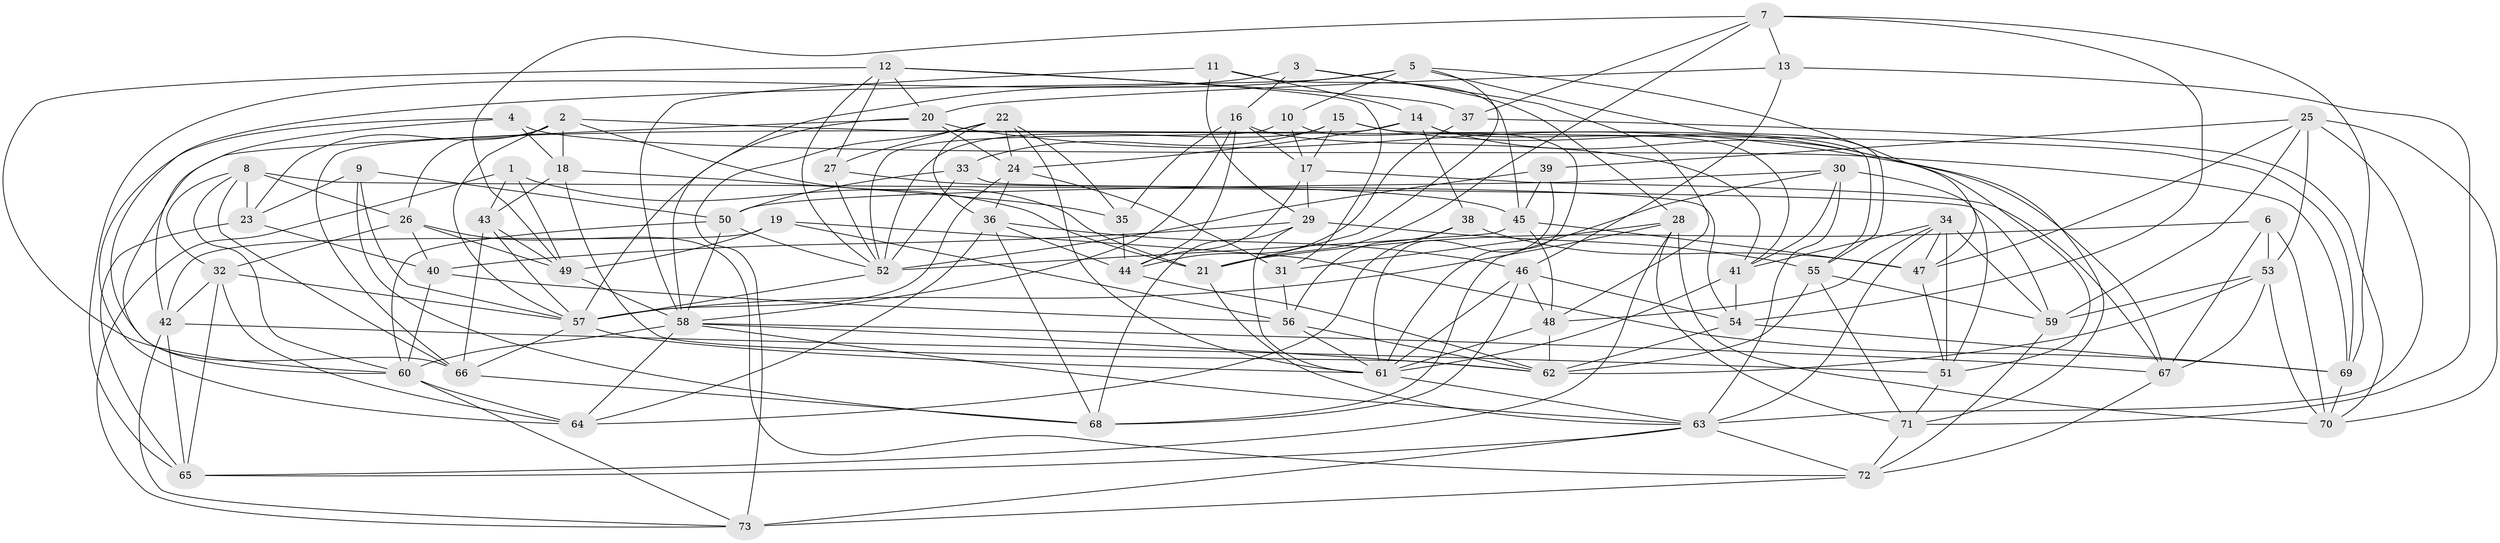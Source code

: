 // original degree distribution, {4: 1.0}
// Generated by graph-tools (version 1.1) at 2025/26/03/09/25 03:26:54]
// undirected, 73 vertices, 211 edges
graph export_dot {
graph [start="1"]
  node [color=gray90,style=filled];
  1;
  2;
  3;
  4;
  5;
  6;
  7;
  8;
  9;
  10;
  11;
  12;
  13;
  14;
  15;
  16;
  17;
  18;
  19;
  20;
  21;
  22;
  23;
  24;
  25;
  26;
  27;
  28;
  29;
  30;
  31;
  32;
  33;
  34;
  35;
  36;
  37;
  38;
  39;
  40;
  41;
  42;
  43;
  44;
  45;
  46;
  47;
  48;
  49;
  50;
  51;
  52;
  53;
  54;
  55;
  56;
  57;
  58;
  59;
  60;
  61;
  62;
  63;
  64;
  65;
  66;
  67;
  68;
  69;
  70;
  71;
  72;
  73;
  1 -- 21 [weight=1.0];
  1 -- 43 [weight=1.0];
  1 -- 49 [weight=1.0];
  1 -- 73 [weight=1.0];
  2 -- 18 [weight=1.0];
  2 -- 21 [weight=1.0];
  2 -- 23 [weight=1.0];
  2 -- 26 [weight=1.0];
  2 -- 57 [weight=1.0];
  2 -- 69 [weight=1.0];
  3 -- 16 [weight=1.0];
  3 -- 28 [weight=1.0];
  3 -- 48 [weight=1.0];
  3 -- 65 [weight=1.0];
  4 -- 18 [weight=1.0];
  4 -- 42 [weight=1.0];
  4 -- 64 [weight=1.0];
  4 -- 69 [weight=1.0];
  5 -- 10 [weight=1.0];
  5 -- 21 [weight=1.0];
  5 -- 47 [weight=1.0];
  5 -- 55 [weight=1.0];
  5 -- 58 [weight=1.0];
  5 -- 66 [weight=1.0];
  6 -- 21 [weight=1.0];
  6 -- 53 [weight=1.0];
  6 -- 67 [weight=1.0];
  6 -- 70 [weight=1.0];
  7 -- 13 [weight=1.0];
  7 -- 21 [weight=1.0];
  7 -- 37 [weight=1.0];
  7 -- 49 [weight=1.0];
  7 -- 54 [weight=1.0];
  7 -- 69 [weight=1.0];
  8 -- 23 [weight=1.0];
  8 -- 26 [weight=1.0];
  8 -- 32 [weight=1.0];
  8 -- 59 [weight=3.0];
  8 -- 60 [weight=1.0];
  8 -- 66 [weight=1.0];
  9 -- 23 [weight=1.0];
  9 -- 50 [weight=1.0];
  9 -- 57 [weight=1.0];
  9 -- 68 [weight=1.0];
  10 -- 17 [weight=1.0];
  10 -- 52 [weight=1.0];
  10 -- 61 [weight=1.0];
  11 -- 14 [weight=1.0];
  11 -- 29 [weight=1.0];
  11 -- 45 [weight=1.0];
  11 -- 58 [weight=1.0];
  12 -- 20 [weight=1.0];
  12 -- 27 [weight=1.0];
  12 -- 31 [weight=1.0];
  12 -- 37 [weight=1.0];
  12 -- 52 [weight=1.0];
  12 -- 60 [weight=1.0];
  13 -- 20 [weight=1.0];
  13 -- 46 [weight=1.0];
  13 -- 71 [weight=1.0];
  14 -- 24 [weight=1.0];
  14 -- 38 [weight=1.0];
  14 -- 41 [weight=1.0];
  14 -- 51 [weight=1.0];
  14 -- 66 [weight=1.0];
  15 -- 17 [weight=1.0];
  15 -- 33 [weight=1.0];
  15 -- 52 [weight=2.0];
  15 -- 55 [weight=1.0];
  15 -- 71 [weight=1.0];
  16 -- 17 [weight=1.0];
  16 -- 35 [weight=1.0];
  16 -- 41 [weight=1.0];
  16 -- 44 [weight=1.0];
  16 -- 58 [weight=1.0];
  17 -- 29 [weight=1.0];
  17 -- 44 [weight=1.0];
  17 -- 67 [weight=1.0];
  18 -- 35 [weight=1.0];
  18 -- 43 [weight=2.0];
  18 -- 62 [weight=1.0];
  19 -- 42 [weight=1.0];
  19 -- 49 [weight=1.0];
  19 -- 56 [weight=1.0];
  19 -- 69 [weight=1.0];
  20 -- 24 [weight=1.0];
  20 -- 57 [weight=1.0];
  20 -- 60 [weight=1.0];
  20 -- 67 [weight=1.0];
  21 -- 63 [weight=1.0];
  22 -- 24 [weight=1.0];
  22 -- 27 [weight=1.0];
  22 -- 35 [weight=1.0];
  22 -- 36 [weight=1.0];
  22 -- 61 [weight=1.0];
  22 -- 73 [weight=1.0];
  23 -- 40 [weight=2.0];
  23 -- 65 [weight=1.0];
  24 -- 31 [weight=1.0];
  24 -- 36 [weight=1.0];
  24 -- 57 [weight=1.0];
  25 -- 39 [weight=1.0];
  25 -- 47 [weight=1.0];
  25 -- 53 [weight=1.0];
  25 -- 59 [weight=1.0];
  25 -- 63 [weight=1.0];
  25 -- 70 [weight=1.0];
  26 -- 32 [weight=1.0];
  26 -- 40 [weight=1.0];
  26 -- 49 [weight=1.0];
  26 -- 72 [weight=1.0];
  27 -- 45 [weight=1.0];
  27 -- 52 [weight=1.0];
  28 -- 31 [weight=1.0];
  28 -- 57 [weight=1.0];
  28 -- 65 [weight=1.0];
  28 -- 70 [weight=1.0];
  28 -- 71 [weight=1.0];
  29 -- 40 [weight=1.0];
  29 -- 55 [weight=1.0];
  29 -- 61 [weight=1.0];
  29 -- 68 [weight=1.0];
  30 -- 41 [weight=1.0];
  30 -- 50 [weight=1.0];
  30 -- 51 [weight=1.0];
  30 -- 63 [weight=2.0];
  30 -- 68 [weight=1.0];
  31 -- 56 [weight=1.0];
  32 -- 42 [weight=1.0];
  32 -- 57 [weight=1.0];
  32 -- 64 [weight=1.0];
  32 -- 65 [weight=1.0];
  33 -- 50 [weight=1.0];
  33 -- 52 [weight=1.0];
  33 -- 54 [weight=1.0];
  34 -- 41 [weight=1.0];
  34 -- 47 [weight=1.0];
  34 -- 48 [weight=1.0];
  34 -- 51 [weight=1.0];
  34 -- 59 [weight=1.0];
  34 -- 63 [weight=1.0];
  35 -- 44 [weight=1.0];
  36 -- 44 [weight=1.0];
  36 -- 46 [weight=1.0];
  36 -- 64 [weight=1.0];
  36 -- 68 [weight=1.0];
  37 -- 44 [weight=1.0];
  37 -- 70 [weight=1.0];
  38 -- 47 [weight=1.0];
  38 -- 56 [weight=1.0];
  38 -- 64 [weight=1.0];
  39 -- 45 [weight=1.0];
  39 -- 52 [weight=1.0];
  39 -- 61 [weight=1.0];
  40 -- 56 [weight=1.0];
  40 -- 60 [weight=1.0];
  41 -- 54 [weight=1.0];
  41 -- 61 [weight=1.0];
  42 -- 51 [weight=1.0];
  42 -- 65 [weight=1.0];
  42 -- 73 [weight=1.0];
  43 -- 49 [weight=1.0];
  43 -- 57 [weight=1.0];
  43 -- 66 [weight=1.0];
  44 -- 62 [weight=1.0];
  45 -- 47 [weight=1.0];
  45 -- 48 [weight=1.0];
  45 -- 52 [weight=1.0];
  46 -- 48 [weight=1.0];
  46 -- 54 [weight=1.0];
  46 -- 61 [weight=1.0];
  46 -- 68 [weight=1.0];
  47 -- 51 [weight=1.0];
  48 -- 61 [weight=1.0];
  48 -- 62 [weight=1.0];
  49 -- 58 [weight=1.0];
  50 -- 52 [weight=1.0];
  50 -- 58 [weight=1.0];
  50 -- 60 [weight=1.0];
  51 -- 71 [weight=1.0];
  52 -- 57 [weight=1.0];
  53 -- 59 [weight=1.0];
  53 -- 62 [weight=1.0];
  53 -- 67 [weight=1.0];
  53 -- 70 [weight=1.0];
  54 -- 62 [weight=1.0];
  54 -- 69 [weight=1.0];
  55 -- 59 [weight=1.0];
  55 -- 62 [weight=1.0];
  55 -- 71 [weight=1.0];
  56 -- 61 [weight=1.0];
  56 -- 62 [weight=1.0];
  57 -- 61 [weight=1.0];
  57 -- 66 [weight=1.0];
  58 -- 60 [weight=1.0];
  58 -- 62 [weight=1.0];
  58 -- 63 [weight=1.0];
  58 -- 64 [weight=1.0];
  58 -- 67 [weight=1.0];
  59 -- 72 [weight=1.0];
  60 -- 64 [weight=1.0];
  60 -- 73 [weight=1.0];
  61 -- 63 [weight=1.0];
  63 -- 65 [weight=1.0];
  63 -- 72 [weight=1.0];
  63 -- 73 [weight=1.0];
  66 -- 68 [weight=1.0];
  67 -- 72 [weight=1.0];
  69 -- 70 [weight=1.0];
  71 -- 72 [weight=1.0];
  72 -- 73 [weight=1.0];
}
